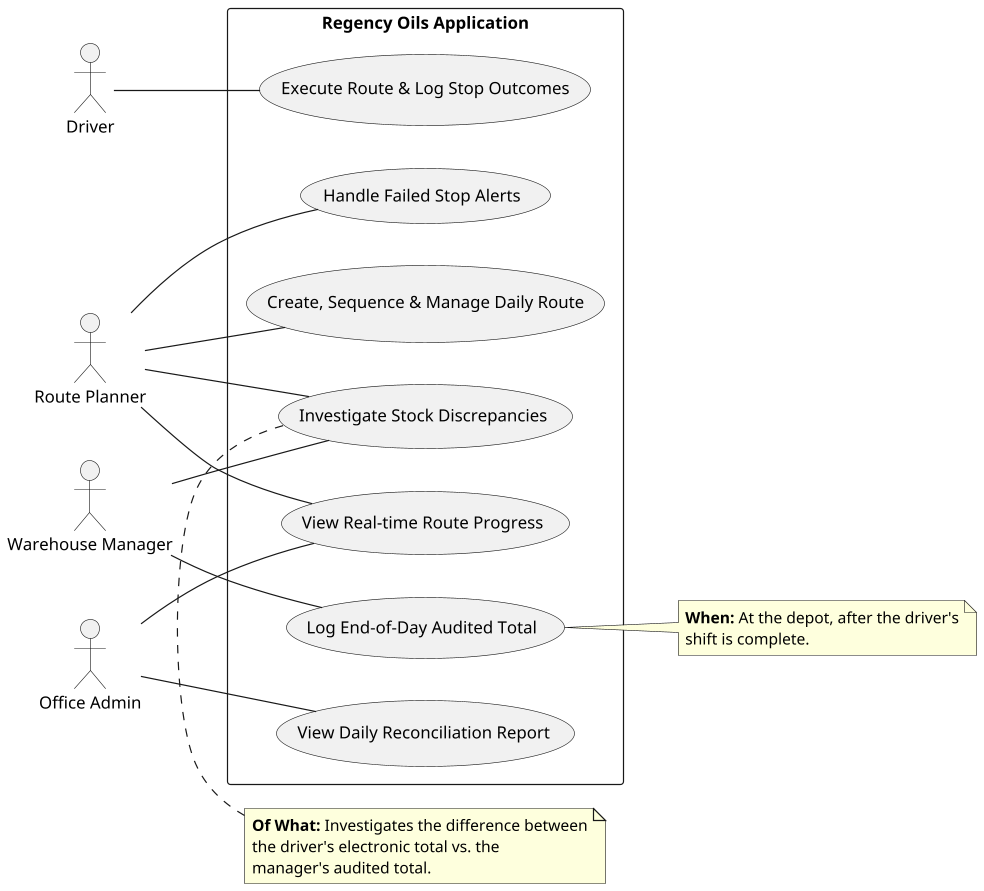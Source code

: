 @startuml
left to right direction
scale 1.2

' Define Actors
actor "Route Planner" as RP
actor "Driver"
actor "Warehouse Manager" as WM
actor "Office Admin" as OA

' Define Rectangle and Use Cases
rectangle "Regency Oils Application" {
  usecase "Create, Sequence & Manage Daily Route" as UC1
  usecase "Log End-of-Day Audited Total" as UC5
  usecase "Investigate Stock Discrepancies" as UC6
  usecase "Execute Route & Log Stop Outcomes" as UC4
  usecase "View Real-time Route Progress" as UC2
  usecase "View Daily Reconciliation Report" as UC7
  usecase "Handle Failed Stop Alerts" as UC3
}

' Define Notes for detail
note right of UC5
  <b>When:</b> At the depot, after the driver's
  shift is complete.
end note

note top of UC6
  <b>Of What:</b> Investigates the difference between
  the driver's electronic total vs. the
  manager's audited total.
end note

' Link Actors to Use Cases
RP -- UC1
RP -- UC2
RP -- UC3
RP -- UC6

Driver -- UC4

WM -- UC5
WM -- UC6

OA -- UC2
OA -- UC7
@enduml